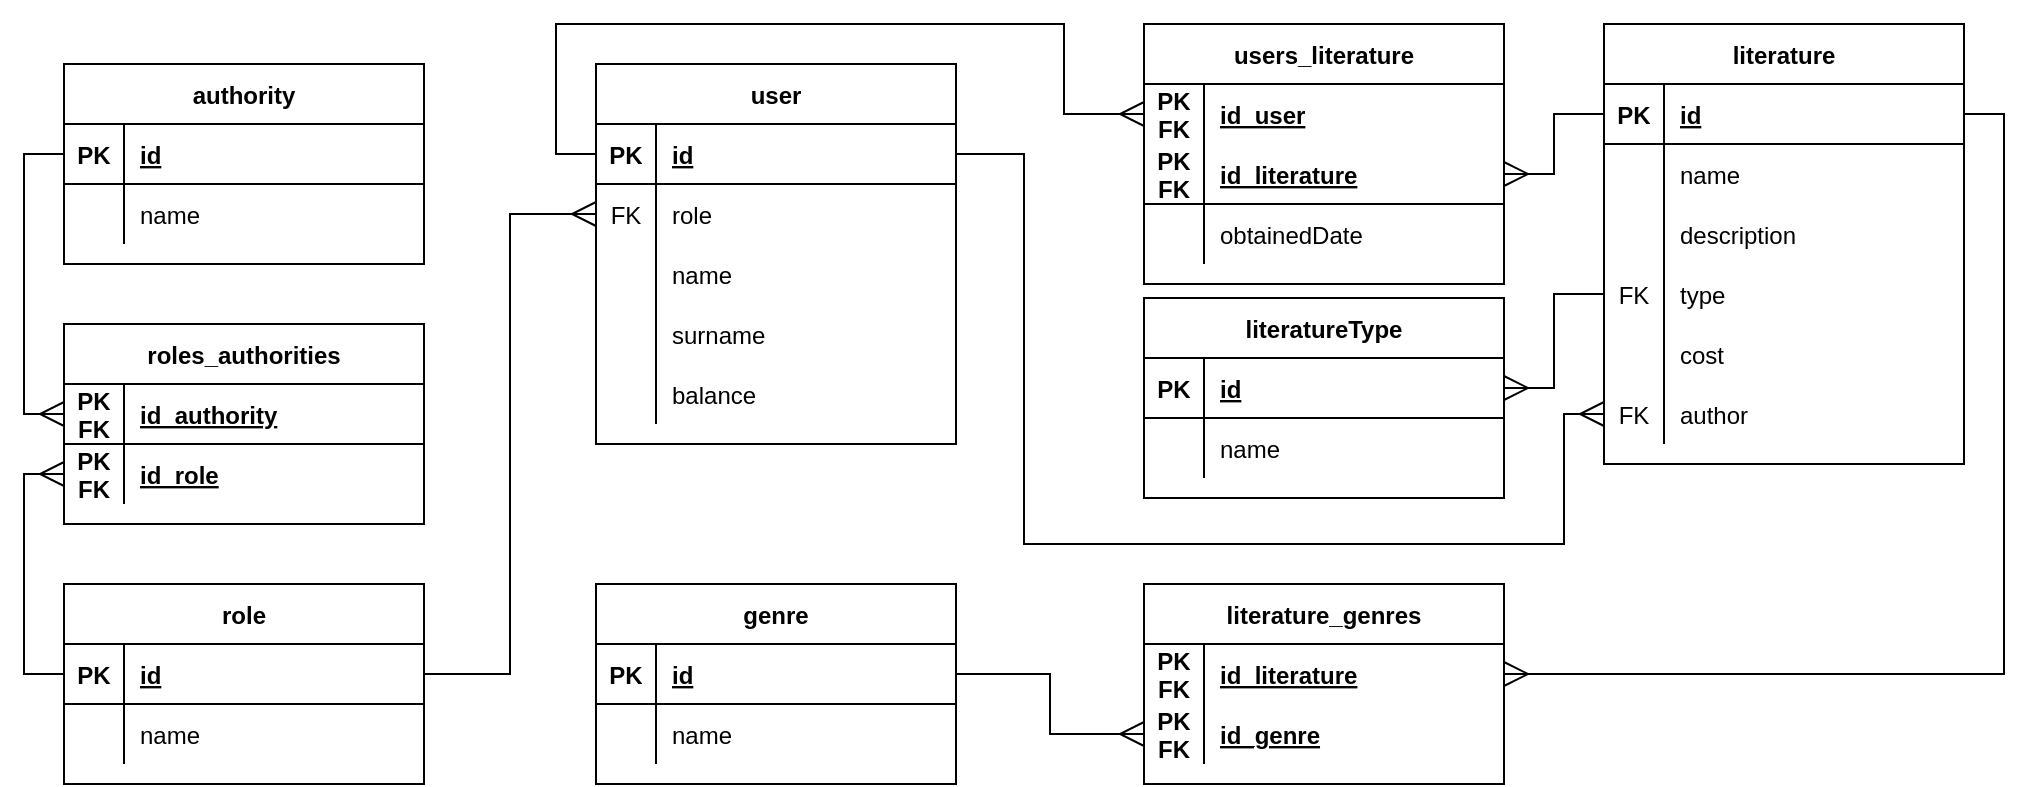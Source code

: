 <mxfile version="20.2.8" type="device"><diagram id="agNOIKQdguJES5pzSKbg" name="Страница 1"><mxGraphModel dx="1221" dy="1591" grid="1" gridSize="10" guides="1" tooltips="1" connect="1" arrows="1" fold="1" page="1" pageScale="1" pageWidth="1169" pageHeight="827" math="0" shadow="0"><root><mxCell id="0"/><mxCell id="1" parent="0"/><mxCell id="ibnapmRPyNOuhZQZ514e-1" value="authority" style="shape=table;startSize=30;container=1;collapsible=1;childLayout=tableLayout;fixedRows=1;rowLines=0;fontStyle=1;align=center;resizeLast=1;" vertex="1" parent="1"><mxGeometry x="110" y="-750" width="180" height="100" as="geometry"/></mxCell><mxCell id="ibnapmRPyNOuhZQZ514e-2" value="" style="shape=partialRectangle;collapsible=0;dropTarget=0;pointerEvents=0;fillColor=none;top=0;left=0;bottom=1;right=0;points=[[0,0.5],[1,0.5]];portConstraint=eastwest;" vertex="1" parent="ibnapmRPyNOuhZQZ514e-1"><mxGeometry y="30" width="180" height="30" as="geometry"/></mxCell><mxCell id="ibnapmRPyNOuhZQZ514e-3" value="PK" style="shape=partialRectangle;connectable=0;fillColor=none;top=0;left=0;bottom=0;right=0;fontStyle=1;overflow=hidden;" vertex="1" parent="ibnapmRPyNOuhZQZ514e-2"><mxGeometry width="30" height="30" as="geometry"><mxRectangle width="30" height="30" as="alternateBounds"/></mxGeometry></mxCell><mxCell id="ibnapmRPyNOuhZQZ514e-4" value="id" style="shape=partialRectangle;connectable=0;fillColor=none;top=0;left=0;bottom=0;right=0;align=left;spacingLeft=6;fontStyle=5;overflow=hidden;" vertex="1" parent="ibnapmRPyNOuhZQZ514e-2"><mxGeometry x="30" width="150" height="30" as="geometry"><mxRectangle width="150" height="30" as="alternateBounds"/></mxGeometry></mxCell><mxCell id="ibnapmRPyNOuhZQZ514e-5" value="" style="shape=partialRectangle;collapsible=0;dropTarget=0;pointerEvents=0;fillColor=none;top=0;left=0;bottom=0;right=0;points=[[0,0.5],[1,0.5]];portConstraint=eastwest;" vertex="1" parent="ibnapmRPyNOuhZQZ514e-1"><mxGeometry y="60" width="180" height="30" as="geometry"/></mxCell><mxCell id="ibnapmRPyNOuhZQZ514e-6" value="" style="shape=partialRectangle;connectable=0;fillColor=none;top=0;left=0;bottom=0;right=0;editable=1;overflow=hidden;" vertex="1" parent="ibnapmRPyNOuhZQZ514e-5"><mxGeometry width="30" height="30" as="geometry"><mxRectangle width="30" height="30" as="alternateBounds"/></mxGeometry></mxCell><mxCell id="ibnapmRPyNOuhZQZ514e-7" value="name" style="shape=partialRectangle;connectable=0;fillColor=none;top=0;left=0;bottom=0;right=0;align=left;spacingLeft=6;overflow=hidden;" vertex="1" parent="ibnapmRPyNOuhZQZ514e-5"><mxGeometry x="30" width="150" height="30" as="geometry"><mxRectangle width="150" height="30" as="alternateBounds"/></mxGeometry></mxCell><mxCell id="ibnapmRPyNOuhZQZ514e-50" value="role" style="shape=table;startSize=30;container=1;collapsible=1;childLayout=tableLayout;fixedRows=1;rowLines=0;fontStyle=1;align=center;resizeLast=1;" vertex="1" parent="1"><mxGeometry x="110" y="-490" width="180" height="100" as="geometry"/></mxCell><mxCell id="ibnapmRPyNOuhZQZ514e-51" value="" style="shape=partialRectangle;collapsible=0;dropTarget=0;pointerEvents=0;fillColor=none;top=0;left=0;bottom=1;right=0;points=[[0,0.5],[1,0.5]];portConstraint=eastwest;" vertex="1" parent="ibnapmRPyNOuhZQZ514e-50"><mxGeometry y="30" width="180" height="30" as="geometry"/></mxCell><mxCell id="ibnapmRPyNOuhZQZ514e-52" value="PK" style="shape=partialRectangle;connectable=0;fillColor=none;top=0;left=0;bottom=0;right=0;fontStyle=1;overflow=hidden;" vertex="1" parent="ibnapmRPyNOuhZQZ514e-51"><mxGeometry width="30" height="30" as="geometry"><mxRectangle width="30" height="30" as="alternateBounds"/></mxGeometry></mxCell><mxCell id="ibnapmRPyNOuhZQZ514e-53" value="id" style="shape=partialRectangle;connectable=0;fillColor=none;top=0;left=0;bottom=0;right=0;align=left;spacingLeft=6;fontStyle=5;overflow=hidden;" vertex="1" parent="ibnapmRPyNOuhZQZ514e-51"><mxGeometry x="30" width="150" height="30" as="geometry"><mxRectangle width="150" height="30" as="alternateBounds"/></mxGeometry></mxCell><mxCell id="ibnapmRPyNOuhZQZ514e-54" value="" style="shape=partialRectangle;collapsible=0;dropTarget=0;pointerEvents=0;fillColor=none;top=0;left=0;bottom=0;right=0;points=[[0,0.5],[1,0.5]];portConstraint=eastwest;" vertex="1" parent="ibnapmRPyNOuhZQZ514e-50"><mxGeometry y="60" width="180" height="30" as="geometry"/></mxCell><mxCell id="ibnapmRPyNOuhZQZ514e-55" value="" style="shape=partialRectangle;connectable=0;fillColor=none;top=0;left=0;bottom=0;right=0;editable=1;overflow=hidden;" vertex="1" parent="ibnapmRPyNOuhZQZ514e-54"><mxGeometry width="30" height="30" as="geometry"><mxRectangle width="30" height="30" as="alternateBounds"/></mxGeometry></mxCell><mxCell id="ibnapmRPyNOuhZQZ514e-56" value="name" style="shape=partialRectangle;connectable=0;fillColor=none;top=0;left=0;bottom=0;right=0;align=left;spacingLeft=6;overflow=hidden;" vertex="1" parent="ibnapmRPyNOuhZQZ514e-54"><mxGeometry x="30" width="150" height="30" as="geometry"><mxRectangle width="150" height="30" as="alternateBounds"/></mxGeometry></mxCell><mxCell id="ibnapmRPyNOuhZQZ514e-57" value="roles_authorities" style="shape=table;startSize=30;container=1;collapsible=1;childLayout=tableLayout;fixedRows=1;rowLines=0;fontStyle=1;align=center;resizeLast=1;" vertex="1" parent="1"><mxGeometry x="110" y="-620" width="180" height="100" as="geometry"/></mxCell><mxCell id="ibnapmRPyNOuhZQZ514e-58" value="" style="shape=partialRectangle;collapsible=0;dropTarget=0;pointerEvents=0;fillColor=none;top=0;left=0;bottom=1;right=0;points=[[0,0.5],[1,0.5]];portConstraint=eastwest;" vertex="1" parent="ibnapmRPyNOuhZQZ514e-57"><mxGeometry y="30" width="180" height="30" as="geometry"/></mxCell><mxCell id="ibnapmRPyNOuhZQZ514e-59" value="PK&#10;FK" style="shape=partialRectangle;connectable=0;fillColor=none;top=0;left=0;bottom=0;right=0;fontStyle=1;overflow=hidden;" vertex="1" parent="ibnapmRPyNOuhZQZ514e-58"><mxGeometry width="30" height="30" as="geometry"><mxRectangle width="30" height="30" as="alternateBounds"/></mxGeometry></mxCell><mxCell id="ibnapmRPyNOuhZQZ514e-60" value="id_authority" style="shape=partialRectangle;connectable=0;fillColor=none;top=0;left=0;bottom=0;right=0;align=left;spacingLeft=6;fontStyle=5;overflow=hidden;" vertex="1" parent="ibnapmRPyNOuhZQZ514e-58"><mxGeometry x="30" width="150" height="30" as="geometry"><mxRectangle width="150" height="30" as="alternateBounds"/></mxGeometry></mxCell><mxCell id="ibnapmRPyNOuhZQZ514e-61" value="" style="shape=partialRectangle;collapsible=0;dropTarget=0;pointerEvents=0;fillColor=none;top=0;left=0;bottom=0;right=0;points=[[0,0.5],[1,0.5]];portConstraint=eastwest;" vertex="1" parent="ibnapmRPyNOuhZQZ514e-57"><mxGeometry y="60" width="180" height="30" as="geometry"/></mxCell><mxCell id="ibnapmRPyNOuhZQZ514e-62" value="PK&#10;FK" style="shape=partialRectangle;connectable=0;fillColor=none;top=0;left=0;bottom=0;right=0;editable=1;overflow=hidden;fontStyle=1" vertex="1" parent="ibnapmRPyNOuhZQZ514e-61"><mxGeometry width="30" height="30" as="geometry"><mxRectangle width="30" height="30" as="alternateBounds"/></mxGeometry></mxCell><mxCell id="ibnapmRPyNOuhZQZ514e-63" value="id_role" style="shape=partialRectangle;connectable=0;fillColor=none;top=0;left=0;bottom=0;right=0;align=left;spacingLeft=6;overflow=hidden;fontStyle=5" vertex="1" parent="ibnapmRPyNOuhZQZ514e-61"><mxGeometry x="30" width="150" height="30" as="geometry"><mxRectangle width="150" height="30" as="alternateBounds"/></mxGeometry></mxCell><mxCell id="ibnapmRPyNOuhZQZ514e-69" value="user" style="shape=table;startSize=30;container=1;collapsible=1;childLayout=tableLayout;fixedRows=1;rowLines=0;fontStyle=1;align=center;resizeLast=1;" vertex="1" parent="1"><mxGeometry x="376" y="-750" width="180" height="190" as="geometry"/></mxCell><mxCell id="ibnapmRPyNOuhZQZ514e-70" value="" style="shape=partialRectangle;collapsible=0;dropTarget=0;pointerEvents=0;fillColor=none;top=0;left=0;bottom=1;right=0;points=[[0,0.5],[1,0.5]];portConstraint=eastwest;" vertex="1" parent="ibnapmRPyNOuhZQZ514e-69"><mxGeometry y="30" width="180" height="30" as="geometry"/></mxCell><mxCell id="ibnapmRPyNOuhZQZ514e-71" value="PK" style="shape=partialRectangle;connectable=0;fillColor=none;top=0;left=0;bottom=0;right=0;fontStyle=1;overflow=hidden;" vertex="1" parent="ibnapmRPyNOuhZQZ514e-70"><mxGeometry width="30" height="30" as="geometry"><mxRectangle width="30" height="30" as="alternateBounds"/></mxGeometry></mxCell><mxCell id="ibnapmRPyNOuhZQZ514e-72" value="id" style="shape=partialRectangle;connectable=0;fillColor=none;top=0;left=0;bottom=0;right=0;align=left;spacingLeft=6;fontStyle=5;overflow=hidden;" vertex="1" parent="ibnapmRPyNOuhZQZ514e-70"><mxGeometry x="30" width="150" height="30" as="geometry"><mxRectangle width="150" height="30" as="alternateBounds"/></mxGeometry></mxCell><mxCell id="ibnapmRPyNOuhZQZ514e-73" value="" style="shape=partialRectangle;collapsible=0;dropTarget=0;pointerEvents=0;fillColor=none;top=0;left=0;bottom=0;right=0;points=[[0,0.5],[1,0.5]];portConstraint=eastwest;" vertex="1" parent="ibnapmRPyNOuhZQZ514e-69"><mxGeometry y="60" width="180" height="30" as="geometry"/></mxCell><mxCell id="ibnapmRPyNOuhZQZ514e-74" value="FK" style="shape=partialRectangle;connectable=0;fillColor=none;top=0;left=0;bottom=0;right=0;editable=1;overflow=hidden;" vertex="1" parent="ibnapmRPyNOuhZQZ514e-73"><mxGeometry width="30" height="30" as="geometry"><mxRectangle width="30" height="30" as="alternateBounds"/></mxGeometry></mxCell><mxCell id="ibnapmRPyNOuhZQZ514e-75" value="role" style="shape=partialRectangle;connectable=0;fillColor=none;top=0;left=0;bottom=0;right=0;align=left;spacingLeft=6;overflow=hidden;" vertex="1" parent="ibnapmRPyNOuhZQZ514e-73"><mxGeometry x="30" width="150" height="30" as="geometry"><mxRectangle width="150" height="30" as="alternateBounds"/></mxGeometry></mxCell><mxCell id="ibnapmRPyNOuhZQZ514e-76" style="shape=partialRectangle;collapsible=0;dropTarget=0;pointerEvents=0;fillColor=none;top=0;left=0;bottom=0;right=0;points=[[0,0.5],[1,0.5]];portConstraint=eastwest;" vertex="1" parent="ibnapmRPyNOuhZQZ514e-69"><mxGeometry y="90" width="180" height="30" as="geometry"/></mxCell><mxCell id="ibnapmRPyNOuhZQZ514e-77" style="shape=partialRectangle;connectable=0;fillColor=none;top=0;left=0;bottom=0;right=0;editable=1;overflow=hidden;" vertex="1" parent="ibnapmRPyNOuhZQZ514e-76"><mxGeometry width="30" height="30" as="geometry"><mxRectangle width="30" height="30" as="alternateBounds"/></mxGeometry></mxCell><mxCell id="ibnapmRPyNOuhZQZ514e-78" value="name" style="shape=partialRectangle;connectable=0;fillColor=none;top=0;left=0;bottom=0;right=0;align=left;spacingLeft=6;overflow=hidden;" vertex="1" parent="ibnapmRPyNOuhZQZ514e-76"><mxGeometry x="30" width="150" height="30" as="geometry"><mxRectangle width="150" height="30" as="alternateBounds"/></mxGeometry></mxCell><mxCell id="ibnapmRPyNOuhZQZ514e-79" style="shape=partialRectangle;collapsible=0;dropTarget=0;pointerEvents=0;fillColor=none;top=0;left=0;bottom=0;right=0;points=[[0,0.5],[1,0.5]];portConstraint=eastwest;" vertex="1" parent="ibnapmRPyNOuhZQZ514e-69"><mxGeometry y="120" width="180" height="30" as="geometry"/></mxCell><mxCell id="ibnapmRPyNOuhZQZ514e-80" style="shape=partialRectangle;connectable=0;fillColor=none;top=0;left=0;bottom=0;right=0;editable=1;overflow=hidden;" vertex="1" parent="ibnapmRPyNOuhZQZ514e-79"><mxGeometry width="30" height="30" as="geometry"><mxRectangle width="30" height="30" as="alternateBounds"/></mxGeometry></mxCell><mxCell id="ibnapmRPyNOuhZQZ514e-81" value="surname" style="shape=partialRectangle;connectable=0;fillColor=none;top=0;left=0;bottom=0;right=0;align=left;spacingLeft=6;overflow=hidden;" vertex="1" parent="ibnapmRPyNOuhZQZ514e-79"><mxGeometry x="30" width="150" height="30" as="geometry"><mxRectangle width="150" height="30" as="alternateBounds"/></mxGeometry></mxCell><mxCell id="ibnapmRPyNOuhZQZ514e-82" style="shape=partialRectangle;collapsible=0;dropTarget=0;pointerEvents=0;fillColor=none;top=0;left=0;bottom=0;right=0;points=[[0,0.5],[1,0.5]];portConstraint=eastwest;" vertex="1" parent="ibnapmRPyNOuhZQZ514e-69"><mxGeometry y="150" width="180" height="30" as="geometry"/></mxCell><mxCell id="ibnapmRPyNOuhZQZ514e-83" style="shape=partialRectangle;connectable=0;fillColor=none;top=0;left=0;bottom=0;right=0;editable=1;overflow=hidden;" vertex="1" parent="ibnapmRPyNOuhZQZ514e-82"><mxGeometry width="30" height="30" as="geometry"><mxRectangle width="30" height="30" as="alternateBounds"/></mxGeometry></mxCell><mxCell id="ibnapmRPyNOuhZQZ514e-84" value="balance" style="shape=partialRectangle;connectable=0;fillColor=none;top=0;left=0;bottom=0;right=0;align=left;spacingLeft=6;overflow=hidden;" vertex="1" parent="ibnapmRPyNOuhZQZ514e-82"><mxGeometry x="30" width="150" height="30" as="geometry"><mxRectangle width="150" height="30" as="alternateBounds"/></mxGeometry></mxCell><mxCell id="ibnapmRPyNOuhZQZ514e-92" style="edgeStyle=orthogonalEdgeStyle;rounded=0;orthogonalLoop=1;jettySize=auto;html=1;exitX=0;exitY=0.5;exitDx=0;exitDy=0;entryX=0;entryY=0.5;entryDx=0;entryDy=0;endArrow=ERmany;endFill=0;endSize=10;" edge="1" parent="1" source="ibnapmRPyNOuhZQZ514e-2" target="ibnapmRPyNOuhZQZ514e-58"><mxGeometry relative="1" as="geometry"/></mxCell><mxCell id="ibnapmRPyNOuhZQZ514e-94" style="edgeStyle=orthogonalEdgeStyle;rounded=0;orthogonalLoop=1;jettySize=auto;html=1;exitX=1;exitY=0.5;exitDx=0;exitDy=0;entryX=0;entryY=0.5;entryDx=0;entryDy=0;endArrow=ERmany;endFill=0;endSize=10;" edge="1" parent="1" source="ibnapmRPyNOuhZQZ514e-51" target="ibnapmRPyNOuhZQZ514e-73"><mxGeometry relative="1" as="geometry"/></mxCell><mxCell id="ibnapmRPyNOuhZQZ514e-95" style="edgeStyle=orthogonalEdgeStyle;rounded=0;orthogonalLoop=1;jettySize=auto;html=1;exitX=0;exitY=0.5;exitDx=0;exitDy=0;entryX=0;entryY=0.5;entryDx=0;entryDy=0;endArrow=ERmany;endFill=0;endSize=10;" edge="1" parent="1" source="ibnapmRPyNOuhZQZ514e-51" target="ibnapmRPyNOuhZQZ514e-61"><mxGeometry relative="1" as="geometry"/></mxCell><mxCell id="ibnapmRPyNOuhZQZ514e-103" value="literature" style="shape=table;startSize=30;container=1;collapsible=1;childLayout=tableLayout;fixedRows=1;rowLines=0;fontStyle=1;align=center;resizeLast=1;" vertex="1" parent="1"><mxGeometry x="880" y="-770" width="180" height="220" as="geometry"/></mxCell><mxCell id="ibnapmRPyNOuhZQZ514e-104" value="" style="shape=partialRectangle;collapsible=0;dropTarget=0;pointerEvents=0;fillColor=none;top=0;left=0;bottom=1;right=0;points=[[0,0.5],[1,0.5]];portConstraint=eastwest;" vertex="1" parent="ibnapmRPyNOuhZQZ514e-103"><mxGeometry y="30" width="180" height="30" as="geometry"/></mxCell><mxCell id="ibnapmRPyNOuhZQZ514e-105" value="PK" style="shape=partialRectangle;connectable=0;fillColor=none;top=0;left=0;bottom=0;right=0;fontStyle=1;overflow=hidden;" vertex="1" parent="ibnapmRPyNOuhZQZ514e-104"><mxGeometry width="30" height="30" as="geometry"><mxRectangle width="30" height="30" as="alternateBounds"/></mxGeometry></mxCell><mxCell id="ibnapmRPyNOuhZQZ514e-106" value="id" style="shape=partialRectangle;connectable=0;fillColor=none;top=0;left=0;bottom=0;right=0;align=left;spacingLeft=6;fontStyle=5;overflow=hidden;" vertex="1" parent="ibnapmRPyNOuhZQZ514e-104"><mxGeometry x="30" width="150" height="30" as="geometry"><mxRectangle width="150" height="30" as="alternateBounds"/></mxGeometry></mxCell><mxCell id="ibnapmRPyNOuhZQZ514e-107" value="" style="shape=partialRectangle;collapsible=0;dropTarget=0;pointerEvents=0;fillColor=none;top=0;left=0;bottom=0;right=0;points=[[0,0.5],[1,0.5]];portConstraint=eastwest;" vertex="1" parent="ibnapmRPyNOuhZQZ514e-103"><mxGeometry y="60" width="180" height="30" as="geometry"/></mxCell><mxCell id="ibnapmRPyNOuhZQZ514e-108" value="" style="shape=partialRectangle;connectable=0;fillColor=none;top=0;left=0;bottom=0;right=0;editable=1;overflow=hidden;" vertex="1" parent="ibnapmRPyNOuhZQZ514e-107"><mxGeometry width="30" height="30" as="geometry"><mxRectangle width="30" height="30" as="alternateBounds"/></mxGeometry></mxCell><mxCell id="ibnapmRPyNOuhZQZ514e-109" value="name" style="shape=partialRectangle;connectable=0;fillColor=none;top=0;left=0;bottom=0;right=0;align=left;spacingLeft=6;overflow=hidden;" vertex="1" parent="ibnapmRPyNOuhZQZ514e-107"><mxGeometry x="30" width="150" height="30" as="geometry"><mxRectangle width="150" height="30" as="alternateBounds"/></mxGeometry></mxCell><mxCell id="ibnapmRPyNOuhZQZ514e-110" style="shape=partialRectangle;collapsible=0;dropTarget=0;pointerEvents=0;fillColor=none;top=0;left=0;bottom=0;right=0;points=[[0,0.5],[1,0.5]];portConstraint=eastwest;" vertex="1" parent="ibnapmRPyNOuhZQZ514e-103"><mxGeometry y="90" width="180" height="30" as="geometry"/></mxCell><mxCell id="ibnapmRPyNOuhZQZ514e-111" style="shape=partialRectangle;connectable=0;fillColor=none;top=0;left=0;bottom=0;right=0;editable=1;overflow=hidden;" vertex="1" parent="ibnapmRPyNOuhZQZ514e-110"><mxGeometry width="30" height="30" as="geometry"><mxRectangle width="30" height="30" as="alternateBounds"/></mxGeometry></mxCell><mxCell id="ibnapmRPyNOuhZQZ514e-112" value="description" style="shape=partialRectangle;connectable=0;fillColor=none;top=0;left=0;bottom=0;right=0;align=left;spacingLeft=6;overflow=hidden;" vertex="1" parent="ibnapmRPyNOuhZQZ514e-110"><mxGeometry x="30" width="150" height="30" as="geometry"><mxRectangle width="150" height="30" as="alternateBounds"/></mxGeometry></mxCell><mxCell id="ibnapmRPyNOuhZQZ514e-113" style="shape=partialRectangle;collapsible=0;dropTarget=0;pointerEvents=0;fillColor=none;top=0;left=0;bottom=0;right=0;points=[[0,0.5],[1,0.5]];portConstraint=eastwest;" vertex="1" parent="ibnapmRPyNOuhZQZ514e-103"><mxGeometry y="120" width="180" height="30" as="geometry"/></mxCell><mxCell id="ibnapmRPyNOuhZQZ514e-114" value="FK" style="shape=partialRectangle;connectable=0;fillColor=none;top=0;left=0;bottom=0;right=0;editable=1;overflow=hidden;" vertex="1" parent="ibnapmRPyNOuhZQZ514e-113"><mxGeometry width="30" height="30" as="geometry"><mxRectangle width="30" height="30" as="alternateBounds"/></mxGeometry></mxCell><mxCell id="ibnapmRPyNOuhZQZ514e-115" value="type" style="shape=partialRectangle;connectable=0;fillColor=none;top=0;left=0;bottom=0;right=0;align=left;spacingLeft=6;overflow=hidden;" vertex="1" parent="ibnapmRPyNOuhZQZ514e-113"><mxGeometry x="30" width="150" height="30" as="geometry"><mxRectangle width="150" height="30" as="alternateBounds"/></mxGeometry></mxCell><mxCell id="ibnapmRPyNOuhZQZ514e-116" style="shape=partialRectangle;collapsible=0;dropTarget=0;pointerEvents=0;fillColor=none;top=0;left=0;bottom=0;right=0;points=[[0,0.5],[1,0.5]];portConstraint=eastwest;" vertex="1" parent="ibnapmRPyNOuhZQZ514e-103"><mxGeometry y="150" width="180" height="30" as="geometry"/></mxCell><mxCell id="ibnapmRPyNOuhZQZ514e-117" value="" style="shape=partialRectangle;connectable=0;fillColor=none;top=0;left=0;bottom=0;right=0;editable=1;overflow=hidden;" vertex="1" parent="ibnapmRPyNOuhZQZ514e-116"><mxGeometry width="30" height="30" as="geometry"><mxRectangle width="30" height="30" as="alternateBounds"/></mxGeometry></mxCell><mxCell id="ibnapmRPyNOuhZQZ514e-118" value="cost" style="shape=partialRectangle;connectable=0;fillColor=none;top=0;left=0;bottom=0;right=0;align=left;spacingLeft=6;overflow=hidden;" vertex="1" parent="ibnapmRPyNOuhZQZ514e-116"><mxGeometry x="30" width="150" height="30" as="geometry"><mxRectangle width="150" height="30" as="alternateBounds"/></mxGeometry></mxCell><mxCell id="ibnapmRPyNOuhZQZ514e-119" style="shape=partialRectangle;collapsible=0;dropTarget=0;pointerEvents=0;fillColor=none;top=0;left=0;bottom=0;right=0;points=[[0,0.5],[1,0.5]];portConstraint=eastwest;" vertex="1" parent="ibnapmRPyNOuhZQZ514e-103"><mxGeometry y="180" width="180" height="30" as="geometry"/></mxCell><mxCell id="ibnapmRPyNOuhZQZ514e-120" value="FK" style="shape=partialRectangle;connectable=0;fillColor=none;top=0;left=0;bottom=0;right=0;editable=1;overflow=hidden;" vertex="1" parent="ibnapmRPyNOuhZQZ514e-119"><mxGeometry width="30" height="30" as="geometry"><mxRectangle width="30" height="30" as="alternateBounds"/></mxGeometry></mxCell><mxCell id="ibnapmRPyNOuhZQZ514e-121" value="author" style="shape=partialRectangle;connectable=0;fillColor=none;top=0;left=0;bottom=0;right=0;align=left;spacingLeft=6;overflow=hidden;" vertex="1" parent="ibnapmRPyNOuhZQZ514e-119"><mxGeometry x="30" width="150" height="30" as="geometry"><mxRectangle width="150" height="30" as="alternateBounds"/></mxGeometry></mxCell><mxCell id="ibnapmRPyNOuhZQZ514e-130" style="edgeStyle=orthogonalEdgeStyle;rounded=0;orthogonalLoop=1;jettySize=auto;html=1;exitX=0;exitY=0.5;exitDx=0;exitDy=0;endArrow=ERmany;endFill=0;endSize=10;entryX=1;entryY=0.5;entryDx=0;entryDy=0;" edge="1" parent="1" source="ibnapmRPyNOuhZQZ514e-104" target="ibnapmRPyNOuhZQZ514e-216"><mxGeometry relative="1" as="geometry"><mxPoint x="840" y="-695" as="targetPoint"/></mxGeometry></mxCell><mxCell id="ibnapmRPyNOuhZQZ514e-131" value="literatureType" style="shape=table;startSize=30;container=1;collapsible=1;childLayout=tableLayout;fixedRows=1;rowLines=0;fontStyle=1;align=center;resizeLast=1;" vertex="1" parent="1"><mxGeometry x="650" y="-633" width="180" height="100" as="geometry"/></mxCell><mxCell id="ibnapmRPyNOuhZQZ514e-132" value="" style="shape=partialRectangle;collapsible=0;dropTarget=0;pointerEvents=0;fillColor=none;top=0;left=0;bottom=1;right=0;points=[[0,0.5],[1,0.5]];portConstraint=eastwest;" vertex="1" parent="ibnapmRPyNOuhZQZ514e-131"><mxGeometry y="30" width="180" height="30" as="geometry"/></mxCell><mxCell id="ibnapmRPyNOuhZQZ514e-133" value="PK" style="shape=partialRectangle;connectable=0;fillColor=none;top=0;left=0;bottom=0;right=0;fontStyle=1;overflow=hidden;" vertex="1" parent="ibnapmRPyNOuhZQZ514e-132"><mxGeometry width="30" height="30" as="geometry"><mxRectangle width="30" height="30" as="alternateBounds"/></mxGeometry></mxCell><mxCell id="ibnapmRPyNOuhZQZ514e-134" value="id" style="shape=partialRectangle;connectable=0;fillColor=none;top=0;left=0;bottom=0;right=0;align=left;spacingLeft=6;fontStyle=5;overflow=hidden;" vertex="1" parent="ibnapmRPyNOuhZQZ514e-132"><mxGeometry x="30" width="150" height="30" as="geometry"><mxRectangle width="150" height="30" as="alternateBounds"/></mxGeometry></mxCell><mxCell id="ibnapmRPyNOuhZQZ514e-135" value="" style="shape=partialRectangle;collapsible=0;dropTarget=0;pointerEvents=0;fillColor=none;top=0;left=0;bottom=0;right=0;points=[[0,0.5],[1,0.5]];portConstraint=eastwest;" vertex="1" parent="ibnapmRPyNOuhZQZ514e-131"><mxGeometry y="60" width="180" height="30" as="geometry"/></mxCell><mxCell id="ibnapmRPyNOuhZQZ514e-136" value="" style="shape=partialRectangle;connectable=0;fillColor=none;top=0;left=0;bottom=0;right=0;editable=1;overflow=hidden;" vertex="1" parent="ibnapmRPyNOuhZQZ514e-135"><mxGeometry width="30" height="30" as="geometry"><mxRectangle width="30" height="30" as="alternateBounds"/></mxGeometry></mxCell><mxCell id="ibnapmRPyNOuhZQZ514e-137" value="name" style="shape=partialRectangle;connectable=0;fillColor=none;top=0;left=0;bottom=0;right=0;align=left;spacingLeft=6;overflow=hidden;" vertex="1" parent="ibnapmRPyNOuhZQZ514e-135"><mxGeometry x="30" width="150" height="30" as="geometry"><mxRectangle width="150" height="30" as="alternateBounds"/></mxGeometry></mxCell><mxCell id="ibnapmRPyNOuhZQZ514e-138" style="edgeStyle=orthogonalEdgeStyle;rounded=0;orthogonalLoop=1;jettySize=auto;html=1;exitX=0;exitY=0.5;exitDx=0;exitDy=0;entryX=1;entryY=0.5;entryDx=0;entryDy=0;endArrow=ERmany;endFill=0;endSize=10;" edge="1" parent="1" source="ibnapmRPyNOuhZQZ514e-113" target="ibnapmRPyNOuhZQZ514e-132"><mxGeometry relative="1" as="geometry"/></mxCell><mxCell id="ibnapmRPyNOuhZQZ514e-140" style="edgeStyle=orthogonalEdgeStyle;rounded=0;orthogonalLoop=1;jettySize=auto;html=1;exitX=0;exitY=0.5;exitDx=0;exitDy=0;endArrow=ERmany;endFill=0;endSize=10;entryX=0;entryY=0.5;entryDx=0;entryDy=0;" edge="1" parent="1" source="ibnapmRPyNOuhZQZ514e-70" target="ibnapmRPyNOuhZQZ514e-213"><mxGeometry relative="1" as="geometry"><mxPoint x="640" y="-725" as="targetPoint"/><Array as="points"><mxPoint x="356" y="-705"/><mxPoint x="356" y="-770"/><mxPoint x="610" y="-770"/><mxPoint x="610" y="-725"/></Array></mxGeometry></mxCell><mxCell id="ibnapmRPyNOuhZQZ514e-142" style="edgeStyle=orthogonalEdgeStyle;rounded=0;orthogonalLoop=1;jettySize=auto;html=1;exitX=1;exitY=0.5;exitDx=0;exitDy=0;entryX=0;entryY=0.5;entryDx=0;entryDy=0;endArrow=ERmany;endFill=0;endSize=10;" edge="1" parent="1" source="ibnapmRPyNOuhZQZ514e-70" target="ibnapmRPyNOuhZQZ514e-119"><mxGeometry relative="1" as="geometry"><Array as="points"><mxPoint x="590" y="-705"/><mxPoint x="590" y="-510"/><mxPoint x="860" y="-510"/><mxPoint x="860" y="-575"/></Array></mxGeometry></mxCell><mxCell id="ibnapmRPyNOuhZQZ514e-143" value="genre" style="shape=table;startSize=30;container=1;collapsible=1;childLayout=tableLayout;fixedRows=1;rowLines=0;fontStyle=1;align=center;resizeLast=1;" vertex="1" parent="1"><mxGeometry x="376" y="-490" width="180" height="100" as="geometry"/></mxCell><mxCell id="ibnapmRPyNOuhZQZ514e-144" value="" style="shape=partialRectangle;collapsible=0;dropTarget=0;pointerEvents=0;fillColor=none;top=0;left=0;bottom=1;right=0;points=[[0,0.5],[1,0.5]];portConstraint=eastwest;" vertex="1" parent="ibnapmRPyNOuhZQZ514e-143"><mxGeometry y="30" width="180" height="30" as="geometry"/></mxCell><mxCell id="ibnapmRPyNOuhZQZ514e-145" value="PK" style="shape=partialRectangle;connectable=0;fillColor=none;top=0;left=0;bottom=0;right=0;fontStyle=1;overflow=hidden;" vertex="1" parent="ibnapmRPyNOuhZQZ514e-144"><mxGeometry width="30" height="30" as="geometry"><mxRectangle width="30" height="30" as="alternateBounds"/></mxGeometry></mxCell><mxCell id="ibnapmRPyNOuhZQZ514e-146" value="id" style="shape=partialRectangle;connectable=0;fillColor=none;top=0;left=0;bottom=0;right=0;align=left;spacingLeft=6;fontStyle=5;overflow=hidden;" vertex="1" parent="ibnapmRPyNOuhZQZ514e-144"><mxGeometry x="30" width="150" height="30" as="geometry"><mxRectangle width="150" height="30" as="alternateBounds"/></mxGeometry></mxCell><mxCell id="ibnapmRPyNOuhZQZ514e-147" value="" style="shape=partialRectangle;collapsible=0;dropTarget=0;pointerEvents=0;fillColor=none;top=0;left=0;bottom=0;right=0;points=[[0,0.5],[1,0.5]];portConstraint=eastwest;" vertex="1" parent="ibnapmRPyNOuhZQZ514e-143"><mxGeometry y="60" width="180" height="30" as="geometry"/></mxCell><mxCell id="ibnapmRPyNOuhZQZ514e-148" value="" style="shape=partialRectangle;connectable=0;fillColor=none;top=0;left=0;bottom=0;right=0;editable=1;overflow=hidden;" vertex="1" parent="ibnapmRPyNOuhZQZ514e-147"><mxGeometry width="30" height="30" as="geometry"><mxRectangle width="30" height="30" as="alternateBounds"/></mxGeometry></mxCell><mxCell id="ibnapmRPyNOuhZQZ514e-149" value="name" style="shape=partialRectangle;connectable=0;fillColor=none;top=0;left=0;bottom=0;right=0;align=left;spacingLeft=6;overflow=hidden;" vertex="1" parent="ibnapmRPyNOuhZQZ514e-147"><mxGeometry x="30" width="150" height="30" as="geometry"><mxRectangle width="150" height="30" as="alternateBounds"/></mxGeometry></mxCell><mxCell id="ibnapmRPyNOuhZQZ514e-150" value="literature_genres" style="shape=table;startSize=30;container=1;collapsible=1;childLayout=tableLayout;fixedRows=1;rowLines=0;fontStyle=1;align=center;resizeLast=1;" vertex="1" parent="1"><mxGeometry x="650" y="-490" width="180" height="100" as="geometry"/></mxCell><mxCell id="ibnapmRPyNOuhZQZ514e-154" value="" style="shape=partialRectangle;collapsible=0;dropTarget=0;pointerEvents=0;fillColor=none;top=0;left=0;bottom=0;right=0;points=[[0,0.5],[1,0.5]];portConstraint=eastwest;" vertex="1" parent="ibnapmRPyNOuhZQZ514e-150"><mxGeometry y="30" width="180" height="30" as="geometry"/></mxCell><mxCell id="ibnapmRPyNOuhZQZ514e-155" value="PK&#10;FK" style="shape=partialRectangle;connectable=0;fillColor=none;top=0;left=0;bottom=0;right=0;editable=1;overflow=hidden;fontStyle=1" vertex="1" parent="ibnapmRPyNOuhZQZ514e-154"><mxGeometry width="30" height="30" as="geometry"><mxRectangle width="30" height="30" as="alternateBounds"/></mxGeometry></mxCell><mxCell id="ibnapmRPyNOuhZQZ514e-156" value="id_literature" style="shape=partialRectangle;connectable=0;fillColor=none;top=0;left=0;bottom=0;right=0;align=left;spacingLeft=6;overflow=hidden;fontStyle=5" vertex="1" parent="ibnapmRPyNOuhZQZ514e-154"><mxGeometry x="30" width="150" height="30" as="geometry"><mxRectangle width="150" height="30" as="alternateBounds"/></mxGeometry></mxCell><mxCell id="ibnapmRPyNOuhZQZ514e-179" style="shape=partialRectangle;collapsible=0;dropTarget=0;pointerEvents=0;fillColor=none;top=0;left=0;bottom=0;right=0;points=[[0,0.5],[1,0.5]];portConstraint=eastwest;" vertex="1" parent="ibnapmRPyNOuhZQZ514e-150"><mxGeometry y="60" width="180" height="30" as="geometry"/></mxCell><mxCell id="ibnapmRPyNOuhZQZ514e-180" value="PK&#10;FK" style="shape=partialRectangle;connectable=0;fillColor=none;top=0;left=0;bottom=0;right=0;editable=1;overflow=hidden;fontStyle=1" vertex="1" parent="ibnapmRPyNOuhZQZ514e-179"><mxGeometry width="30" height="30" as="geometry"><mxRectangle width="30" height="30" as="alternateBounds"/></mxGeometry></mxCell><mxCell id="ibnapmRPyNOuhZQZ514e-181" value="id_genre" style="shape=partialRectangle;connectable=0;fillColor=none;top=0;left=0;bottom=0;right=0;align=left;spacingLeft=6;overflow=hidden;fontStyle=5" vertex="1" parent="ibnapmRPyNOuhZQZ514e-179"><mxGeometry x="30" width="150" height="30" as="geometry"><mxRectangle width="150" height="30" as="alternateBounds"/></mxGeometry></mxCell><mxCell id="ibnapmRPyNOuhZQZ514e-157" style="edgeStyle=orthogonalEdgeStyle;rounded=0;orthogonalLoop=1;jettySize=auto;html=1;exitX=1;exitY=0.5;exitDx=0;exitDy=0;entryX=0;entryY=0.5;entryDx=0;entryDy=0;endArrow=ERmany;endFill=0;endSize=10;" edge="1" parent="1" source="ibnapmRPyNOuhZQZ514e-144" target="ibnapmRPyNOuhZQZ514e-179"><mxGeometry relative="1" as="geometry"/></mxCell><mxCell id="ibnapmRPyNOuhZQZ514e-158" style="edgeStyle=orthogonalEdgeStyle;rounded=0;orthogonalLoop=1;jettySize=auto;html=1;exitX=1;exitY=0.5;exitDx=0;exitDy=0;entryX=1;entryY=0.5;entryDx=0;entryDy=0;endArrow=ERmany;endFill=0;endSize=10;" edge="1" parent="1" source="ibnapmRPyNOuhZQZ514e-104" target="ibnapmRPyNOuhZQZ514e-154"><mxGeometry relative="1" as="geometry"/></mxCell><mxCell id="ibnapmRPyNOuhZQZ514e-212" value="users_literature" style="shape=table;startSize=30;container=1;collapsible=1;childLayout=tableLayout;fixedRows=1;rowLines=0;fontStyle=1;align=center;resizeLast=1;" vertex="1" parent="1"><mxGeometry x="650" y="-770" width="180" height="130" as="geometry"/></mxCell><mxCell id="ibnapmRPyNOuhZQZ514e-213" value="" style="shape=partialRectangle;collapsible=0;dropTarget=0;pointerEvents=0;fillColor=none;top=0;left=0;bottom=0;right=0;points=[[0,0.5],[1,0.5]];portConstraint=eastwest;" vertex="1" parent="ibnapmRPyNOuhZQZ514e-212"><mxGeometry y="30" width="180" height="30" as="geometry"/></mxCell><mxCell id="ibnapmRPyNOuhZQZ514e-214" value="PK&#10;FK" style="shape=partialRectangle;connectable=0;fillColor=none;top=0;left=0;bottom=0;right=0;editable=1;overflow=hidden;fontStyle=1" vertex="1" parent="ibnapmRPyNOuhZQZ514e-213"><mxGeometry width="30" height="30" as="geometry"><mxRectangle width="30" height="30" as="alternateBounds"/></mxGeometry></mxCell><mxCell id="ibnapmRPyNOuhZQZ514e-215" value="id_user" style="shape=partialRectangle;connectable=0;fillColor=none;top=0;left=0;bottom=0;right=0;align=left;spacingLeft=6;overflow=hidden;fontStyle=5" vertex="1" parent="ibnapmRPyNOuhZQZ514e-213"><mxGeometry x="30" width="150" height="30" as="geometry"><mxRectangle width="150" height="30" as="alternateBounds"/></mxGeometry></mxCell><mxCell id="ibnapmRPyNOuhZQZ514e-216" style="shape=partialRectangle;collapsible=0;dropTarget=0;pointerEvents=0;fillColor=none;top=0;left=0;bottom=0;right=0;points=[[0,0.5],[1,0.5]];portConstraint=eastwest;" vertex="1" parent="ibnapmRPyNOuhZQZ514e-212"><mxGeometry y="60" width="180" height="30" as="geometry"/></mxCell><mxCell id="ibnapmRPyNOuhZQZ514e-217" value="PK&#10;FK" style="shape=partialRectangle;connectable=0;fillColor=none;top=0;left=0;bottom=0;right=0;editable=1;overflow=hidden;fontStyle=1" vertex="1" parent="ibnapmRPyNOuhZQZ514e-216"><mxGeometry width="30" height="30" as="geometry"><mxRectangle width="30" height="30" as="alternateBounds"/></mxGeometry></mxCell><mxCell id="ibnapmRPyNOuhZQZ514e-218" value="id_literature" style="shape=partialRectangle;connectable=0;fillColor=none;top=0;left=0;bottom=0;right=0;align=left;spacingLeft=6;overflow=hidden;fontStyle=5" vertex="1" parent="ibnapmRPyNOuhZQZ514e-216"><mxGeometry x="30" width="150" height="30" as="geometry"><mxRectangle width="150" height="30" as="alternateBounds"/></mxGeometry></mxCell><mxCell id="ibnapmRPyNOuhZQZ514e-221" style="shape=partialRectangle;collapsible=0;dropTarget=0;pointerEvents=0;fillColor=none;top=0;left=0;bottom=0;right=0;points=[[0,0.5],[1,0.5]];portConstraint=eastwest;" vertex="1" parent="ibnapmRPyNOuhZQZ514e-212"><mxGeometry y="90" width="180" height="30" as="geometry"/></mxCell><mxCell id="ibnapmRPyNOuhZQZ514e-222" style="shape=partialRectangle;connectable=0;fillColor=none;top=0;left=0;bottom=0;right=0;editable=1;overflow=hidden;fontStyle=1" vertex="1" parent="ibnapmRPyNOuhZQZ514e-221"><mxGeometry width="30" height="30" as="geometry"><mxRectangle width="30" height="30" as="alternateBounds"/></mxGeometry></mxCell><mxCell id="ibnapmRPyNOuhZQZ514e-223" value="obtainedDate" style="shape=partialRectangle;connectable=0;fillColor=none;top=0;left=0;bottom=0;right=0;align=left;spacingLeft=6;overflow=hidden;fontStyle=0" vertex="1" parent="ibnapmRPyNOuhZQZ514e-221"><mxGeometry x="30" width="150" height="30" as="geometry"><mxRectangle width="150" height="30" as="alternateBounds"/></mxGeometry></mxCell><mxCell id="ibnapmRPyNOuhZQZ514e-225" value="" style="endArrow=none;html=1;rounded=0;fontColor=none;endSize=10;" edge="1" parent="ibnapmRPyNOuhZQZ514e-212"><mxGeometry width="50" height="50" relative="1" as="geometry"><mxPoint y="90" as="sourcePoint"/><mxPoint x="180" y="90" as="targetPoint"/></mxGeometry></mxCell></root></mxGraphModel></diagram></mxfile>